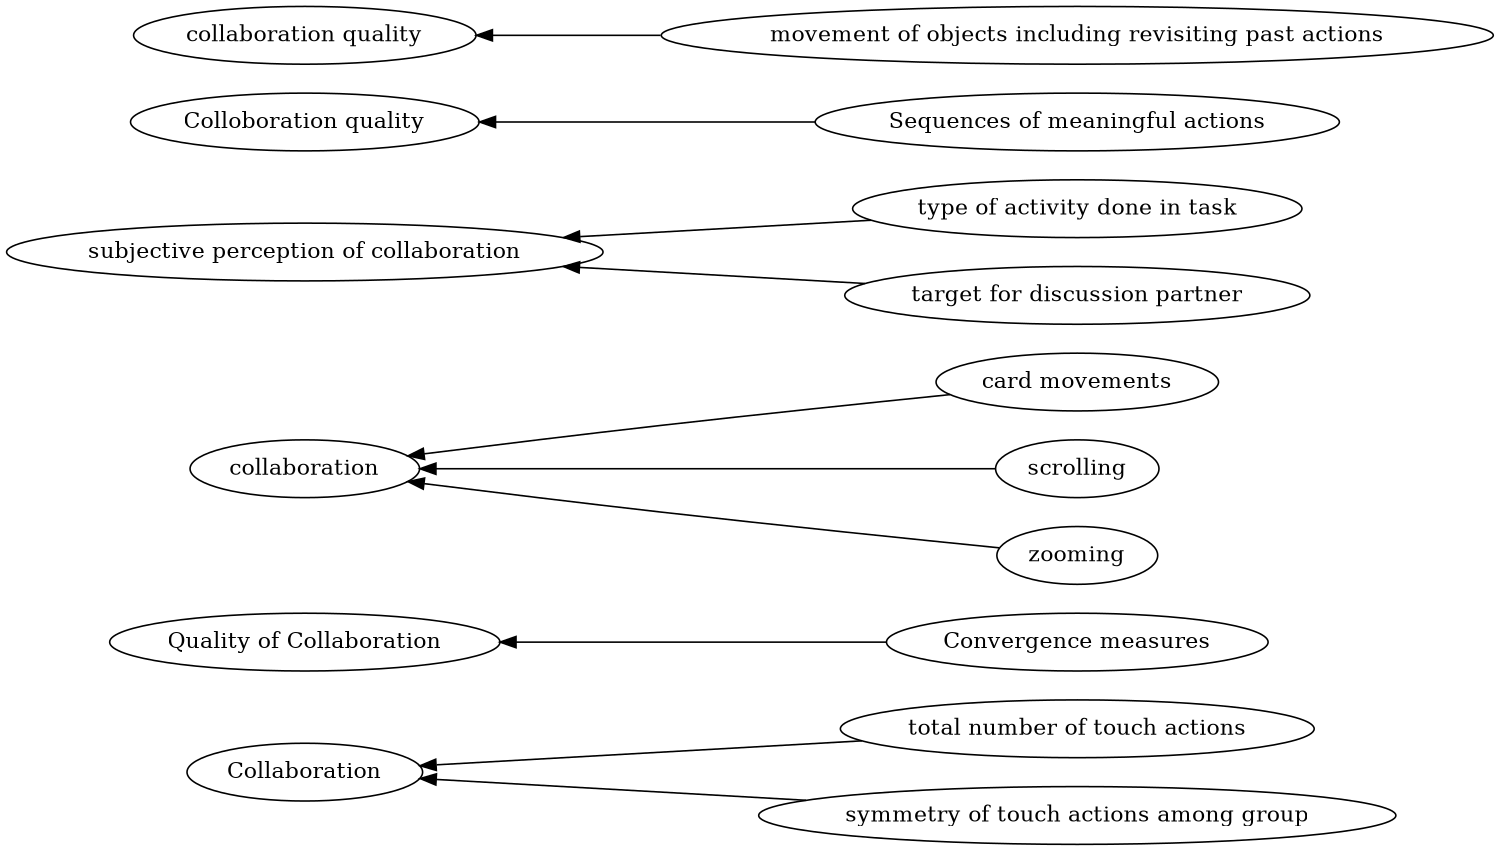 digraph Test {
	rankdir=RL
	size="10,10"
	overlap=false
	splines=true
	{rank=same; "total number of touch actions" "Convergence measures" "card movements" "type of activity done in task" "symmetry of touch actions among group" "scrolling" "target for discussion partner" "Sequences of meaningful actions" "zooming" "movement of objects including revisiting past actions";}
	{rank=same; "Quality of Collaboration" "Colloboration quality" "subjective perception of collaboration" "collaboration" "collaboration quality" "Collaboration";}
	"type of activity done in task" [href="https://scholar.google.com/scholar?hl=en&q=Focused%20or%20Stuck%20Together:%20Multimodal%20Patterns%20Reveal%20Triads’%20Performance%20in%20Collaborative%20Problem%20Solving"]
	"type of activity done in task" -> "subjective perception of collaboration"
	"target for discussion partner" [href="https://scholar.google.com/scholar?hl=en&q=Focused%20or%20Stuck%20Together:%20Multimodal%20Patterns%20Reveal%20Triads’%20Performance%20in%20Collaborative%20Problem%20Solving"]
	"target for discussion partner" -> "subjective perception of collaboration"
	"Convergence measures" [href="https://scholar.google.com/scholar?hl=en&q=The%20Effect%20of%20Mutual%20Gaze%20Perception%20on%20Students’%20Verbal%20Coordination"]
	"Convergence measures" -> "Quality of Collaboration"
	"Sequences of meaningful actions" [href="https://scholar.google.com/scholar?hl=en&q=Capturing%20and%20analyzing%20verbal%20and%20physical%20collaborative%20learning%20interactions%20at%20an%20enriched%20interactive%20tabletop"]
	"Sequences of meaningful actions" -> "Colloboration quality"
	"card movements" [href="https://scholar.google.com/scholar?hl=en&q=High%20Accuracy%20Detection%20of%20Collaboration%20From%20Log%20Data%20and%20Superficial%20Speech%20Features"]
	"card movements" -> collaboration
	scrolling [href="https://scholar.google.com/scholar?hl=en&q=High%20Accuracy%20Detection%20of%20Collaboration%20From%20Log%20Data%20and%20Superficial%20Speech%20Features"]
	scrolling -> collaboration
	zooming [href="https://scholar.google.com/scholar?hl=en&q=High%20Accuracy%20Detection%20of%20Collaboration%20From%20Log%20Data%20and%20Superficial%20Speech%20Features"]
	zooming -> collaboration
	"total number of touch actions" [href="https://scholar.google.com/scholar?hl=en&q=An%20Automatic%20Approach%20for%20Mining%20Patterns%20of%20Collaboration%20around%20an%20Interactive%20Tabletop"]
	"total number of touch actions" -> Collaboration
	"symmetry of touch actions among group" [href="https://scholar.google.com/scholar?hl=en&q=An%20Automatic%20Approach%20for%20Mining%20Patterns%20of%20Collaboration%20around%20an%20Interactive%20Tabletop"]
	"symmetry of touch actions among group" -> Collaboration
	"movement of objects including revisiting past actions" [href="https://scholar.google.com/scholar?hl=en&q=Using%20the%20Tablet%20Gestures%20and%20Speech%20of%20Pairs%20of%20Students%20to%20Classify%20Their%20Collaboration"]
	"movement of objects including revisiting past actions" -> "collaboration quality"
}
